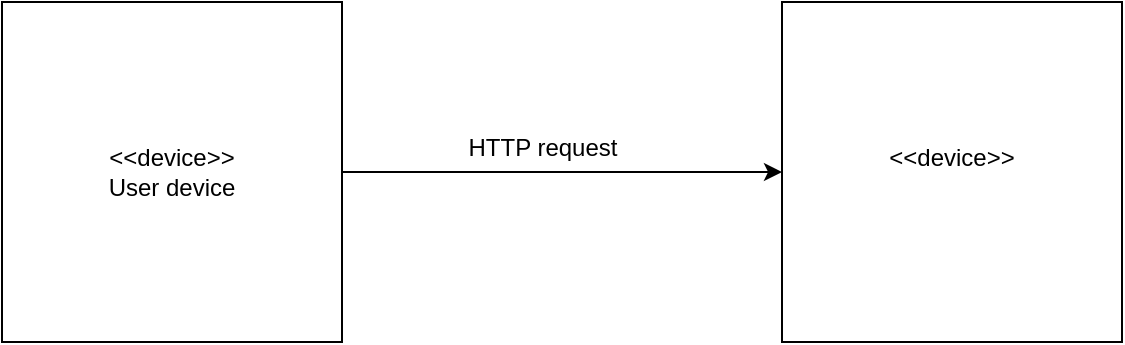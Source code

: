 <mxfile version="23.1.5" type="github">
  <diagram name="Página-1" id="59WTOXKedcOPqIecnG1Y">
    <mxGraphModel dx="1009" dy="573" grid="1" gridSize="10" guides="1" tooltips="1" connect="1" arrows="1" fold="1" page="1" pageScale="1" pageWidth="827" pageHeight="1169" math="0" shadow="0">
      <root>
        <mxCell id="0" />
        <mxCell id="1" parent="0" />
        <mxCell id="pCXfOiSM0cW1PHxQLbcF-4" style="edgeStyle=orthogonalEdgeStyle;rounded=0;orthogonalLoop=1;jettySize=auto;html=1;exitX=1;exitY=0.5;exitDx=0;exitDy=0;" edge="1" parent="1" source="pCXfOiSM0cW1PHxQLbcF-1" target="pCXfOiSM0cW1PHxQLbcF-3">
          <mxGeometry relative="1" as="geometry" />
        </mxCell>
        <mxCell id="pCXfOiSM0cW1PHxQLbcF-1" value="&amp;lt;&amp;lt;device&amp;gt;&amp;gt;&lt;br&gt;User device" style="whiteSpace=wrap;html=1;aspect=fixed;" vertex="1" parent="1">
          <mxGeometry x="140" y="150" width="170" height="170" as="geometry" />
        </mxCell>
        <mxCell id="pCXfOiSM0cW1PHxQLbcF-3" value="&amp;lt;&amp;lt;device&amp;gt;&amp;gt;&lt;div&gt;&lt;br/&gt;&lt;/div&gt;" style="whiteSpace=wrap;html=1;aspect=fixed;" vertex="1" parent="1">
          <mxGeometry x="530" y="150" width="170" height="170" as="geometry" />
        </mxCell>
        <mxCell id="pCXfOiSM0cW1PHxQLbcF-5" value="HTTP request" style="text;html=1;align=center;verticalAlign=middle;resizable=0;points=[];autosize=1;strokeColor=none;fillColor=none;" vertex="1" parent="1">
          <mxGeometry x="360" y="208" width="100" height="30" as="geometry" />
        </mxCell>
      </root>
    </mxGraphModel>
  </diagram>
</mxfile>
